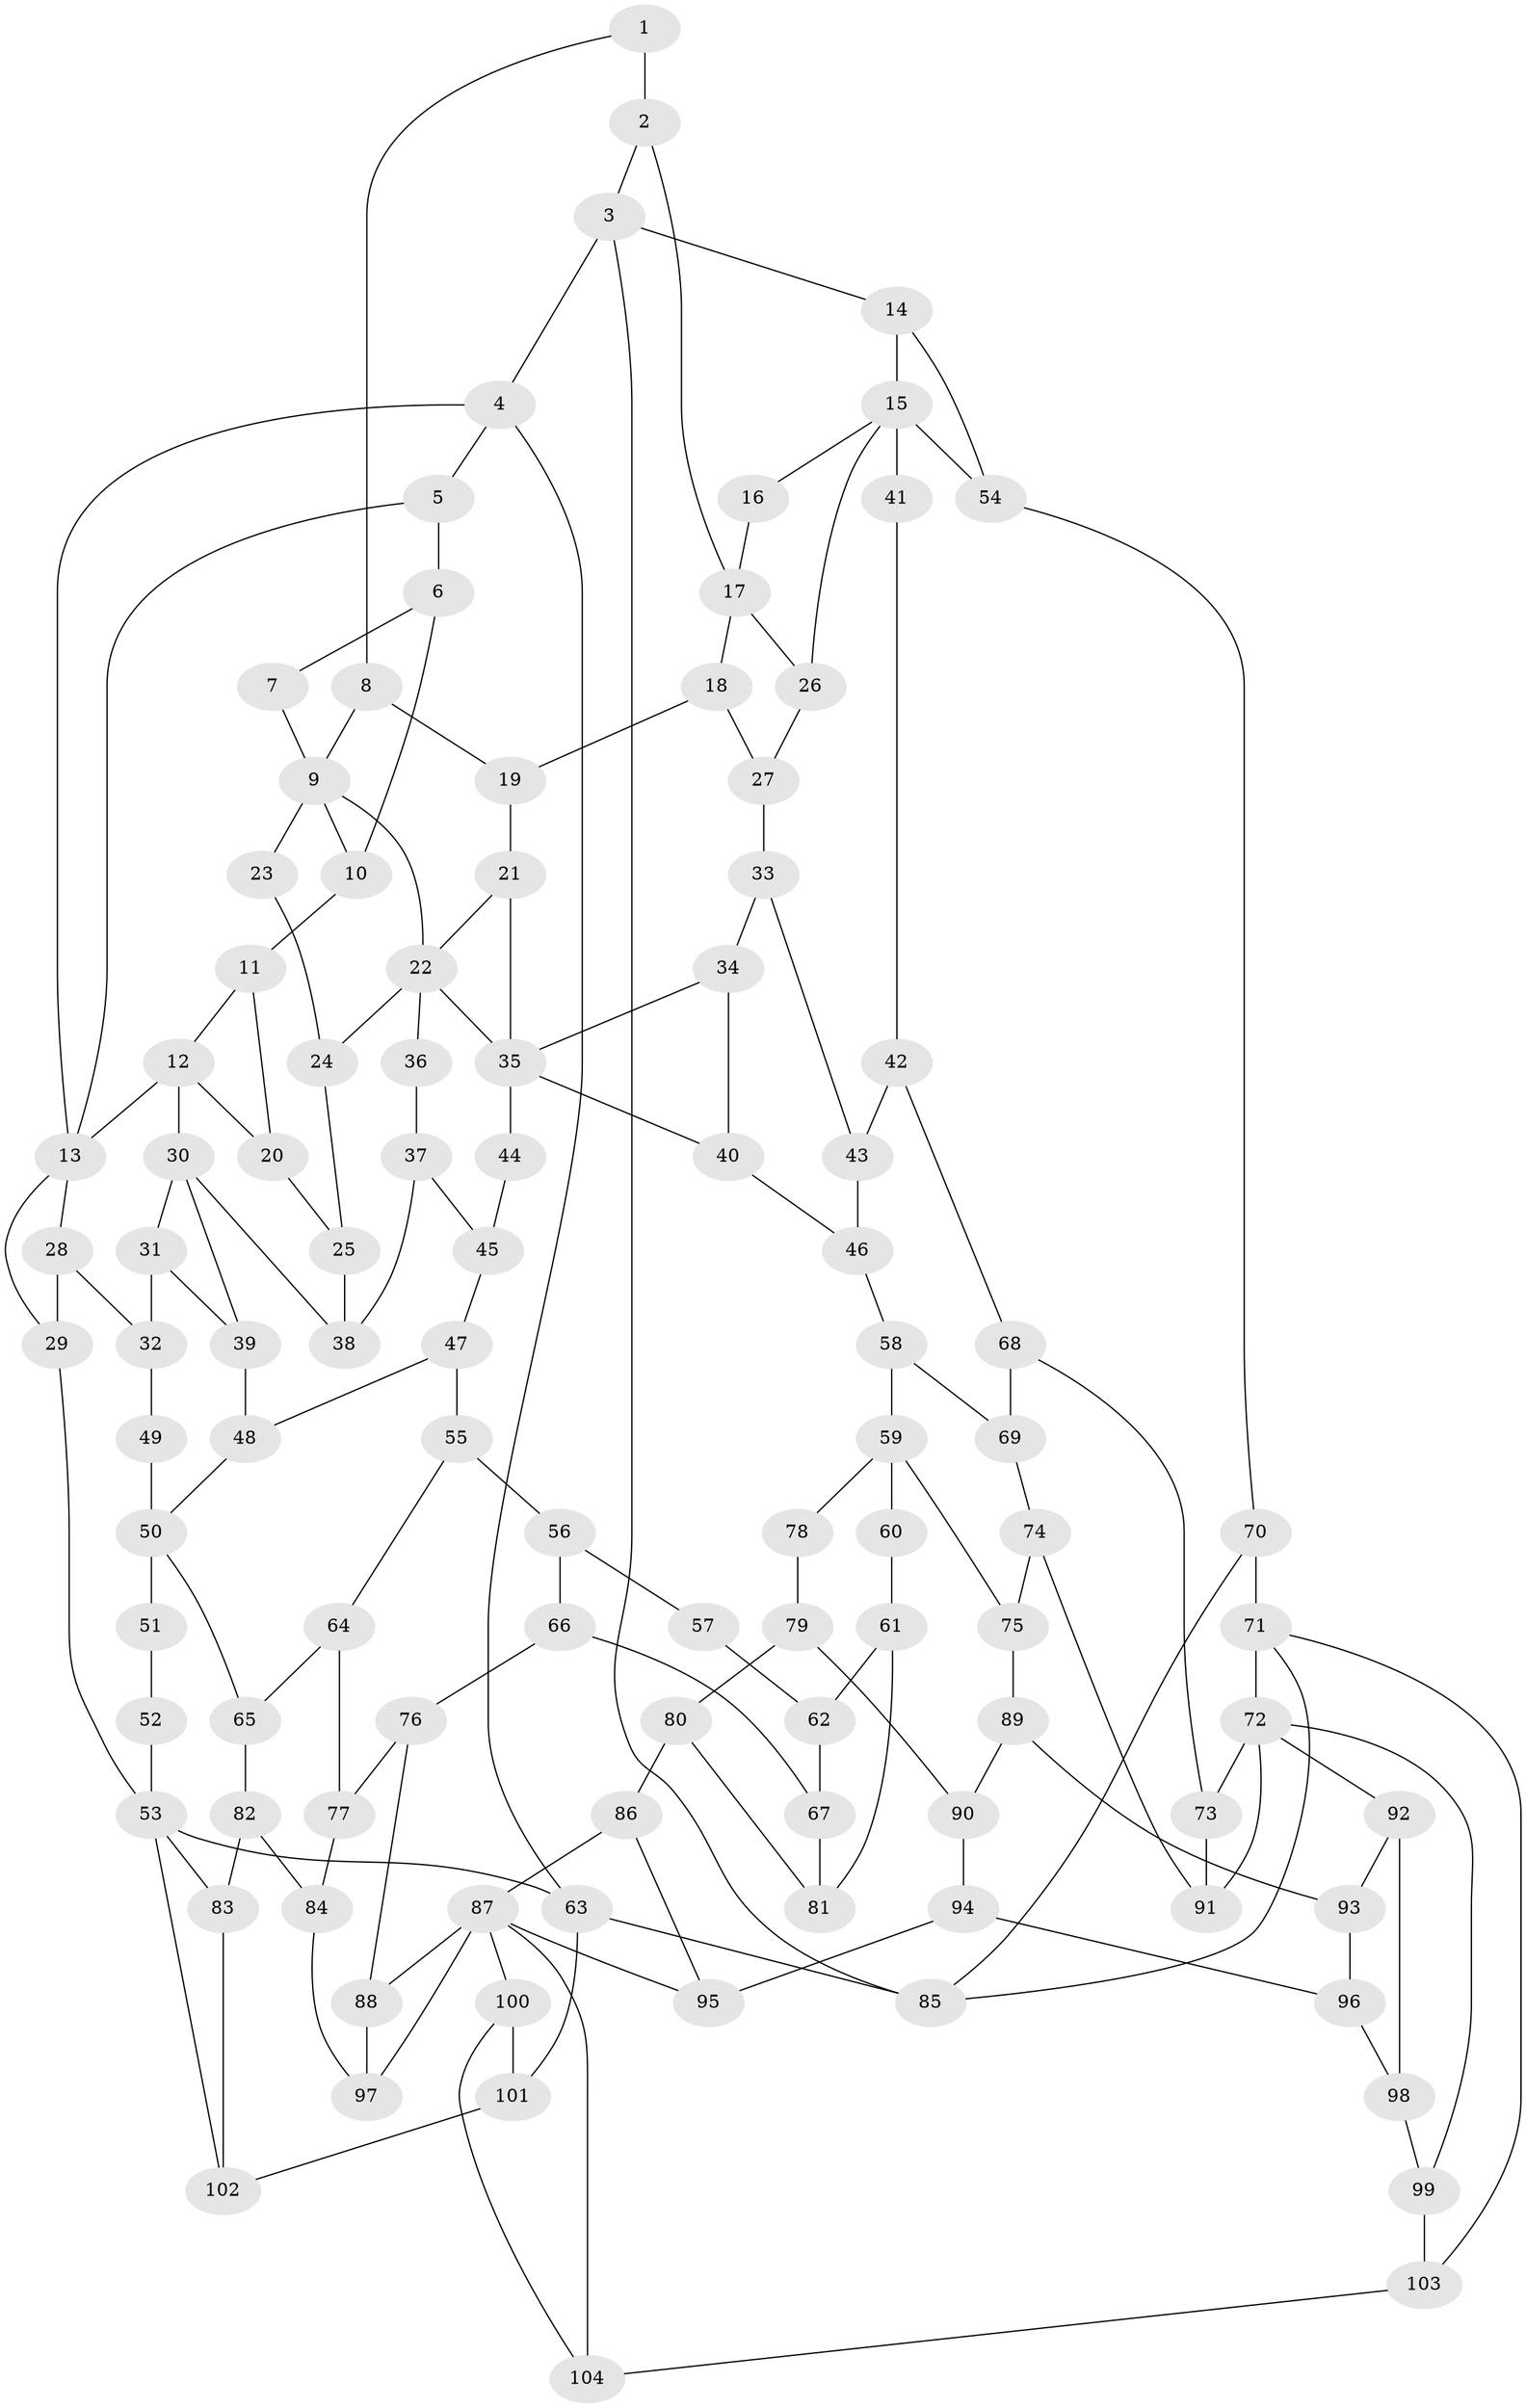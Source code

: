 // original degree distribution, {3: 0.02054794520547945, 4: 0.2191780821917808, 6: 0.2191780821917808, 5: 0.541095890410959}
// Generated by graph-tools (version 1.1) at 2025/54/03/04/25 22:54:39]
// undirected, 104 vertices, 163 edges
graph export_dot {
  node [color=gray90,style=filled];
  1;
  2;
  3;
  4;
  5;
  6;
  7;
  8;
  9;
  10;
  11;
  12;
  13;
  14;
  15;
  16;
  17;
  18;
  19;
  20;
  21;
  22;
  23;
  24;
  25;
  26;
  27;
  28;
  29;
  30;
  31;
  32;
  33;
  34;
  35;
  36;
  37;
  38;
  39;
  40;
  41;
  42;
  43;
  44;
  45;
  46;
  47;
  48;
  49;
  50;
  51;
  52;
  53;
  54;
  55;
  56;
  57;
  58;
  59;
  60;
  61;
  62;
  63;
  64;
  65;
  66;
  67;
  68;
  69;
  70;
  71;
  72;
  73;
  74;
  75;
  76;
  77;
  78;
  79;
  80;
  81;
  82;
  83;
  84;
  85;
  86;
  87;
  88;
  89;
  90;
  91;
  92;
  93;
  94;
  95;
  96;
  97;
  98;
  99;
  100;
  101;
  102;
  103;
  104;
  1 -- 2 [weight=2.0];
  1 -- 8 [weight=1.0];
  2 -- 3 [weight=1.0];
  2 -- 17 [weight=2.0];
  3 -- 4 [weight=1.0];
  3 -- 14 [weight=1.0];
  3 -- 85 [weight=1.0];
  4 -- 5 [weight=1.0];
  4 -- 13 [weight=1.0];
  4 -- 63 [weight=1.0];
  5 -- 6 [weight=1.0];
  5 -- 13 [weight=1.0];
  6 -- 7 [weight=1.0];
  6 -- 10 [weight=1.0];
  7 -- 9 [weight=1.0];
  8 -- 9 [weight=1.0];
  8 -- 19 [weight=1.0];
  9 -- 10 [weight=1.0];
  9 -- 22 [weight=1.0];
  9 -- 23 [weight=2.0];
  10 -- 11 [weight=1.0];
  11 -- 12 [weight=1.0];
  11 -- 20 [weight=1.0];
  12 -- 13 [weight=2.0];
  12 -- 20 [weight=1.0];
  12 -- 30 [weight=2.0];
  13 -- 28 [weight=1.0];
  13 -- 29 [weight=1.0];
  14 -- 15 [weight=1.0];
  14 -- 54 [weight=1.0];
  15 -- 16 [weight=1.0];
  15 -- 26 [weight=1.0];
  15 -- 41 [weight=2.0];
  15 -- 54 [weight=1.0];
  16 -- 17 [weight=2.0];
  17 -- 18 [weight=1.0];
  17 -- 26 [weight=1.0];
  18 -- 19 [weight=1.0];
  18 -- 27 [weight=1.0];
  19 -- 21 [weight=1.0];
  20 -- 25 [weight=1.0];
  21 -- 22 [weight=1.0];
  21 -- 35 [weight=1.0];
  22 -- 24 [weight=1.0];
  22 -- 35 [weight=1.0];
  22 -- 36 [weight=2.0];
  23 -- 24 [weight=1.0];
  24 -- 25 [weight=1.0];
  25 -- 38 [weight=1.0];
  26 -- 27 [weight=1.0];
  27 -- 33 [weight=1.0];
  28 -- 29 [weight=1.0];
  28 -- 32 [weight=1.0];
  29 -- 53 [weight=1.0];
  30 -- 31 [weight=1.0];
  30 -- 38 [weight=1.0];
  30 -- 39 [weight=1.0];
  31 -- 32 [weight=1.0];
  31 -- 39 [weight=1.0];
  32 -- 49 [weight=1.0];
  33 -- 34 [weight=1.0];
  33 -- 43 [weight=1.0];
  34 -- 35 [weight=1.0];
  34 -- 40 [weight=1.0];
  35 -- 40 [weight=1.0];
  35 -- 44 [weight=1.0];
  36 -- 37 [weight=1.0];
  37 -- 38 [weight=1.0];
  37 -- 45 [weight=1.0];
  39 -- 48 [weight=1.0];
  40 -- 46 [weight=1.0];
  41 -- 42 [weight=1.0];
  42 -- 43 [weight=1.0];
  42 -- 68 [weight=1.0];
  43 -- 46 [weight=1.0];
  44 -- 45 [weight=1.0];
  45 -- 47 [weight=1.0];
  46 -- 58 [weight=1.0];
  47 -- 48 [weight=1.0];
  47 -- 55 [weight=1.0];
  48 -- 50 [weight=1.0];
  49 -- 50 [weight=2.0];
  50 -- 51 [weight=2.0];
  50 -- 65 [weight=1.0];
  51 -- 52 [weight=1.0];
  52 -- 53 [weight=2.0];
  53 -- 63 [weight=1.0];
  53 -- 83 [weight=1.0];
  53 -- 102 [weight=1.0];
  54 -- 70 [weight=1.0];
  55 -- 56 [weight=1.0];
  55 -- 64 [weight=1.0];
  56 -- 57 [weight=1.0];
  56 -- 66 [weight=1.0];
  57 -- 62 [weight=1.0];
  58 -- 59 [weight=1.0];
  58 -- 69 [weight=1.0];
  59 -- 60 [weight=2.0];
  59 -- 75 [weight=1.0];
  59 -- 78 [weight=2.0];
  60 -- 61 [weight=1.0];
  61 -- 62 [weight=1.0];
  61 -- 81 [weight=1.0];
  62 -- 67 [weight=1.0];
  63 -- 85 [weight=1.0];
  63 -- 101 [weight=1.0];
  64 -- 65 [weight=1.0];
  64 -- 77 [weight=1.0];
  65 -- 82 [weight=1.0];
  66 -- 67 [weight=1.0];
  66 -- 76 [weight=1.0];
  67 -- 81 [weight=1.0];
  68 -- 69 [weight=1.0];
  68 -- 73 [weight=1.0];
  69 -- 74 [weight=1.0];
  70 -- 71 [weight=1.0];
  70 -- 85 [weight=1.0];
  71 -- 72 [weight=2.0];
  71 -- 85 [weight=1.0];
  71 -- 103 [weight=1.0];
  72 -- 73 [weight=1.0];
  72 -- 91 [weight=1.0];
  72 -- 92 [weight=1.0];
  72 -- 99 [weight=1.0];
  73 -- 91 [weight=1.0];
  74 -- 75 [weight=1.0];
  74 -- 91 [weight=1.0];
  75 -- 89 [weight=1.0];
  76 -- 77 [weight=1.0];
  76 -- 88 [weight=1.0];
  77 -- 84 [weight=1.0];
  78 -- 79 [weight=1.0];
  79 -- 80 [weight=1.0];
  79 -- 90 [weight=1.0];
  80 -- 81 [weight=1.0];
  80 -- 86 [weight=1.0];
  82 -- 83 [weight=1.0];
  82 -- 84 [weight=1.0];
  83 -- 102 [weight=1.0];
  84 -- 97 [weight=1.0];
  86 -- 87 [weight=1.0];
  86 -- 95 [weight=1.0];
  87 -- 88 [weight=1.0];
  87 -- 95 [weight=1.0];
  87 -- 97 [weight=1.0];
  87 -- 100 [weight=1.0];
  87 -- 104 [weight=1.0];
  88 -- 97 [weight=1.0];
  89 -- 90 [weight=1.0];
  89 -- 93 [weight=1.0];
  90 -- 94 [weight=1.0];
  92 -- 93 [weight=1.0];
  92 -- 98 [weight=1.0];
  93 -- 96 [weight=1.0];
  94 -- 95 [weight=1.0];
  94 -- 96 [weight=1.0];
  96 -- 98 [weight=1.0];
  98 -- 99 [weight=1.0];
  99 -- 103 [weight=1.0];
  100 -- 101 [weight=1.0];
  100 -- 104 [weight=1.0];
  101 -- 102 [weight=1.0];
  103 -- 104 [weight=1.0];
}

